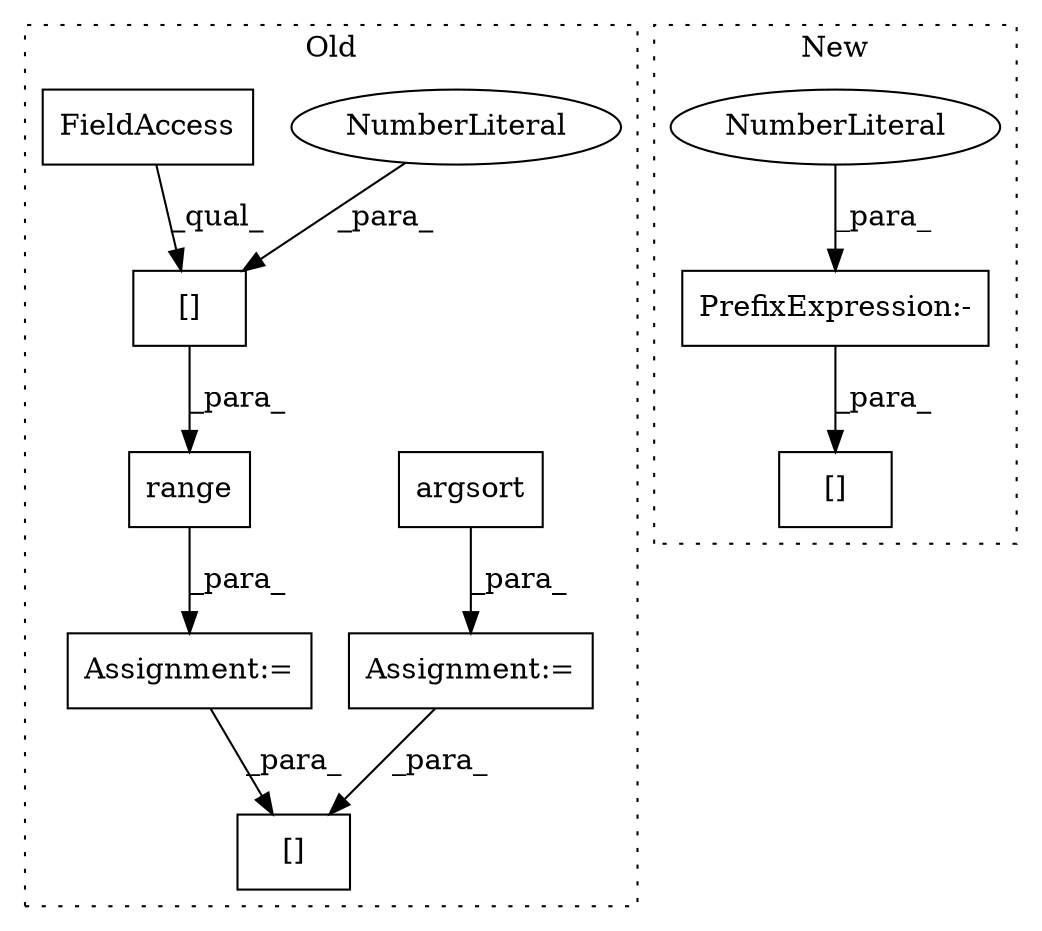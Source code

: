 digraph G {
subgraph cluster0 {
1 [label="argsort" a="32" s="3072" l="9" shape="box"];
3 [label="Assignment:=" a="7" s="3059" l="1" shape="box"];
4 [label="[]" a="2" s="3149,3260" l="18,2" shape="box"];
5 [label="Assignment:=" a="7" s="3096" l="1" shape="box"];
8 [label="range" a="32" s="3097,3123" l="6,1" shape="box"];
9 [label="[]" a="2" s="3103,3122" l="18,1" shape="box"];
10 [label="NumberLiteral" a="34" s="3121" l="1" shape="ellipse"];
11 [label="FieldAccess" a="22" s="3103" l="17" shape="box"];
label = "Old";
style="dotted";
}
subgraph cluster1 {
2 [label="[]" a="2" s="3086,3153" l="7,2" shape="box"];
6 [label="PrefixExpression:-" a="38" s="3093" l="1" shape="box"];
7 [label="NumberLiteral" a="34" s="3094" l="1" shape="ellipse"];
label = "New";
style="dotted";
}
1 -> 3 [label="_para_"];
3 -> 4 [label="_para_"];
5 -> 4 [label="_para_"];
6 -> 2 [label="_para_"];
7 -> 6 [label="_para_"];
8 -> 5 [label="_para_"];
9 -> 8 [label="_para_"];
10 -> 9 [label="_para_"];
11 -> 9 [label="_qual_"];
}